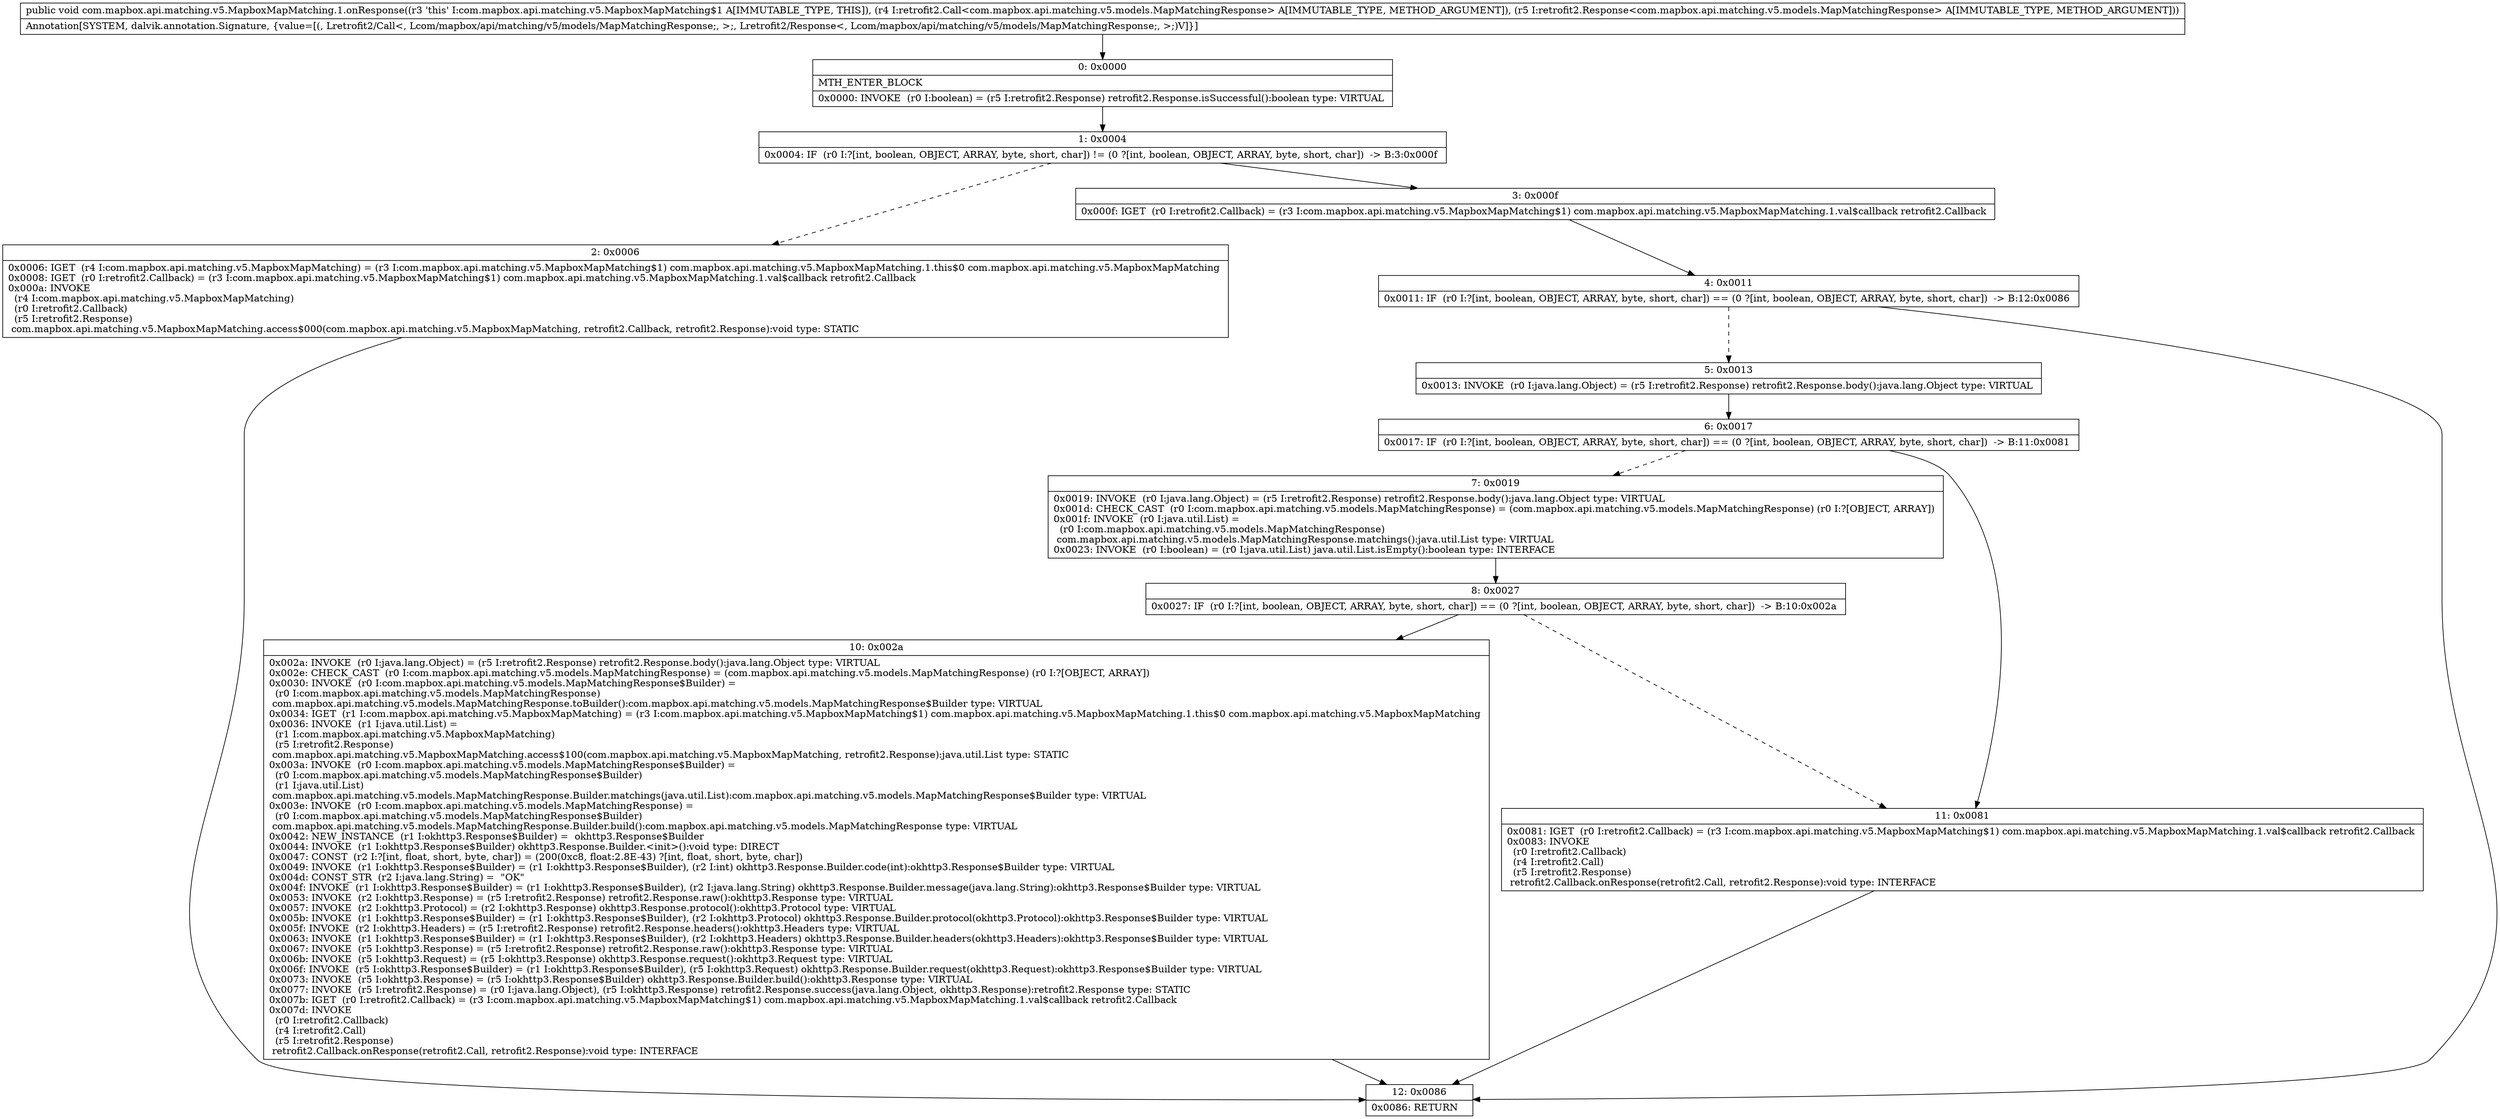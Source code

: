 digraph "CFG forcom.mapbox.api.matching.v5.MapboxMapMatching.1.onResponse(Lretrofit2\/Call;Lretrofit2\/Response;)V" {
Node_0 [shape=record,label="{0\:\ 0x0000|MTH_ENTER_BLOCK\l|0x0000: INVOKE  (r0 I:boolean) = (r5 I:retrofit2.Response) retrofit2.Response.isSuccessful():boolean type: VIRTUAL \l}"];
Node_1 [shape=record,label="{1\:\ 0x0004|0x0004: IF  (r0 I:?[int, boolean, OBJECT, ARRAY, byte, short, char]) != (0 ?[int, boolean, OBJECT, ARRAY, byte, short, char])  \-\> B:3:0x000f \l}"];
Node_2 [shape=record,label="{2\:\ 0x0006|0x0006: IGET  (r4 I:com.mapbox.api.matching.v5.MapboxMapMatching) = (r3 I:com.mapbox.api.matching.v5.MapboxMapMatching$1) com.mapbox.api.matching.v5.MapboxMapMatching.1.this$0 com.mapbox.api.matching.v5.MapboxMapMatching \l0x0008: IGET  (r0 I:retrofit2.Callback) = (r3 I:com.mapbox.api.matching.v5.MapboxMapMatching$1) com.mapbox.api.matching.v5.MapboxMapMatching.1.val$callback retrofit2.Callback \l0x000a: INVOKE  \l  (r4 I:com.mapbox.api.matching.v5.MapboxMapMatching)\l  (r0 I:retrofit2.Callback)\l  (r5 I:retrofit2.Response)\l com.mapbox.api.matching.v5.MapboxMapMatching.access$000(com.mapbox.api.matching.v5.MapboxMapMatching, retrofit2.Callback, retrofit2.Response):void type: STATIC \l}"];
Node_3 [shape=record,label="{3\:\ 0x000f|0x000f: IGET  (r0 I:retrofit2.Callback) = (r3 I:com.mapbox.api.matching.v5.MapboxMapMatching$1) com.mapbox.api.matching.v5.MapboxMapMatching.1.val$callback retrofit2.Callback \l}"];
Node_4 [shape=record,label="{4\:\ 0x0011|0x0011: IF  (r0 I:?[int, boolean, OBJECT, ARRAY, byte, short, char]) == (0 ?[int, boolean, OBJECT, ARRAY, byte, short, char])  \-\> B:12:0x0086 \l}"];
Node_5 [shape=record,label="{5\:\ 0x0013|0x0013: INVOKE  (r0 I:java.lang.Object) = (r5 I:retrofit2.Response) retrofit2.Response.body():java.lang.Object type: VIRTUAL \l}"];
Node_6 [shape=record,label="{6\:\ 0x0017|0x0017: IF  (r0 I:?[int, boolean, OBJECT, ARRAY, byte, short, char]) == (0 ?[int, boolean, OBJECT, ARRAY, byte, short, char])  \-\> B:11:0x0081 \l}"];
Node_7 [shape=record,label="{7\:\ 0x0019|0x0019: INVOKE  (r0 I:java.lang.Object) = (r5 I:retrofit2.Response) retrofit2.Response.body():java.lang.Object type: VIRTUAL \l0x001d: CHECK_CAST  (r0 I:com.mapbox.api.matching.v5.models.MapMatchingResponse) = (com.mapbox.api.matching.v5.models.MapMatchingResponse) (r0 I:?[OBJECT, ARRAY]) \l0x001f: INVOKE  (r0 I:java.util.List) = \l  (r0 I:com.mapbox.api.matching.v5.models.MapMatchingResponse)\l com.mapbox.api.matching.v5.models.MapMatchingResponse.matchings():java.util.List type: VIRTUAL \l0x0023: INVOKE  (r0 I:boolean) = (r0 I:java.util.List) java.util.List.isEmpty():boolean type: INTERFACE \l}"];
Node_8 [shape=record,label="{8\:\ 0x0027|0x0027: IF  (r0 I:?[int, boolean, OBJECT, ARRAY, byte, short, char]) == (0 ?[int, boolean, OBJECT, ARRAY, byte, short, char])  \-\> B:10:0x002a \l}"];
Node_10 [shape=record,label="{10\:\ 0x002a|0x002a: INVOKE  (r0 I:java.lang.Object) = (r5 I:retrofit2.Response) retrofit2.Response.body():java.lang.Object type: VIRTUAL \l0x002e: CHECK_CAST  (r0 I:com.mapbox.api.matching.v5.models.MapMatchingResponse) = (com.mapbox.api.matching.v5.models.MapMatchingResponse) (r0 I:?[OBJECT, ARRAY]) \l0x0030: INVOKE  (r0 I:com.mapbox.api.matching.v5.models.MapMatchingResponse$Builder) = \l  (r0 I:com.mapbox.api.matching.v5.models.MapMatchingResponse)\l com.mapbox.api.matching.v5.models.MapMatchingResponse.toBuilder():com.mapbox.api.matching.v5.models.MapMatchingResponse$Builder type: VIRTUAL \l0x0034: IGET  (r1 I:com.mapbox.api.matching.v5.MapboxMapMatching) = (r3 I:com.mapbox.api.matching.v5.MapboxMapMatching$1) com.mapbox.api.matching.v5.MapboxMapMatching.1.this$0 com.mapbox.api.matching.v5.MapboxMapMatching \l0x0036: INVOKE  (r1 I:java.util.List) = \l  (r1 I:com.mapbox.api.matching.v5.MapboxMapMatching)\l  (r5 I:retrofit2.Response)\l com.mapbox.api.matching.v5.MapboxMapMatching.access$100(com.mapbox.api.matching.v5.MapboxMapMatching, retrofit2.Response):java.util.List type: STATIC \l0x003a: INVOKE  (r0 I:com.mapbox.api.matching.v5.models.MapMatchingResponse$Builder) = \l  (r0 I:com.mapbox.api.matching.v5.models.MapMatchingResponse$Builder)\l  (r1 I:java.util.List)\l com.mapbox.api.matching.v5.models.MapMatchingResponse.Builder.matchings(java.util.List):com.mapbox.api.matching.v5.models.MapMatchingResponse$Builder type: VIRTUAL \l0x003e: INVOKE  (r0 I:com.mapbox.api.matching.v5.models.MapMatchingResponse) = \l  (r0 I:com.mapbox.api.matching.v5.models.MapMatchingResponse$Builder)\l com.mapbox.api.matching.v5.models.MapMatchingResponse.Builder.build():com.mapbox.api.matching.v5.models.MapMatchingResponse type: VIRTUAL \l0x0042: NEW_INSTANCE  (r1 I:okhttp3.Response$Builder) =  okhttp3.Response$Builder \l0x0044: INVOKE  (r1 I:okhttp3.Response$Builder) okhttp3.Response.Builder.\<init\>():void type: DIRECT \l0x0047: CONST  (r2 I:?[int, float, short, byte, char]) = (200(0xc8, float:2.8E\-43) ?[int, float, short, byte, char]) \l0x0049: INVOKE  (r1 I:okhttp3.Response$Builder) = (r1 I:okhttp3.Response$Builder), (r2 I:int) okhttp3.Response.Builder.code(int):okhttp3.Response$Builder type: VIRTUAL \l0x004d: CONST_STR  (r2 I:java.lang.String) =  \"OK\" \l0x004f: INVOKE  (r1 I:okhttp3.Response$Builder) = (r1 I:okhttp3.Response$Builder), (r2 I:java.lang.String) okhttp3.Response.Builder.message(java.lang.String):okhttp3.Response$Builder type: VIRTUAL \l0x0053: INVOKE  (r2 I:okhttp3.Response) = (r5 I:retrofit2.Response) retrofit2.Response.raw():okhttp3.Response type: VIRTUAL \l0x0057: INVOKE  (r2 I:okhttp3.Protocol) = (r2 I:okhttp3.Response) okhttp3.Response.protocol():okhttp3.Protocol type: VIRTUAL \l0x005b: INVOKE  (r1 I:okhttp3.Response$Builder) = (r1 I:okhttp3.Response$Builder), (r2 I:okhttp3.Protocol) okhttp3.Response.Builder.protocol(okhttp3.Protocol):okhttp3.Response$Builder type: VIRTUAL \l0x005f: INVOKE  (r2 I:okhttp3.Headers) = (r5 I:retrofit2.Response) retrofit2.Response.headers():okhttp3.Headers type: VIRTUAL \l0x0063: INVOKE  (r1 I:okhttp3.Response$Builder) = (r1 I:okhttp3.Response$Builder), (r2 I:okhttp3.Headers) okhttp3.Response.Builder.headers(okhttp3.Headers):okhttp3.Response$Builder type: VIRTUAL \l0x0067: INVOKE  (r5 I:okhttp3.Response) = (r5 I:retrofit2.Response) retrofit2.Response.raw():okhttp3.Response type: VIRTUAL \l0x006b: INVOKE  (r5 I:okhttp3.Request) = (r5 I:okhttp3.Response) okhttp3.Response.request():okhttp3.Request type: VIRTUAL \l0x006f: INVOKE  (r5 I:okhttp3.Response$Builder) = (r1 I:okhttp3.Response$Builder), (r5 I:okhttp3.Request) okhttp3.Response.Builder.request(okhttp3.Request):okhttp3.Response$Builder type: VIRTUAL \l0x0073: INVOKE  (r5 I:okhttp3.Response) = (r5 I:okhttp3.Response$Builder) okhttp3.Response.Builder.build():okhttp3.Response type: VIRTUAL \l0x0077: INVOKE  (r5 I:retrofit2.Response) = (r0 I:java.lang.Object), (r5 I:okhttp3.Response) retrofit2.Response.success(java.lang.Object, okhttp3.Response):retrofit2.Response type: STATIC \l0x007b: IGET  (r0 I:retrofit2.Callback) = (r3 I:com.mapbox.api.matching.v5.MapboxMapMatching$1) com.mapbox.api.matching.v5.MapboxMapMatching.1.val$callback retrofit2.Callback \l0x007d: INVOKE  \l  (r0 I:retrofit2.Callback)\l  (r4 I:retrofit2.Call)\l  (r5 I:retrofit2.Response)\l retrofit2.Callback.onResponse(retrofit2.Call, retrofit2.Response):void type: INTERFACE \l}"];
Node_11 [shape=record,label="{11\:\ 0x0081|0x0081: IGET  (r0 I:retrofit2.Callback) = (r3 I:com.mapbox.api.matching.v5.MapboxMapMatching$1) com.mapbox.api.matching.v5.MapboxMapMatching.1.val$callback retrofit2.Callback \l0x0083: INVOKE  \l  (r0 I:retrofit2.Callback)\l  (r4 I:retrofit2.Call)\l  (r5 I:retrofit2.Response)\l retrofit2.Callback.onResponse(retrofit2.Call, retrofit2.Response):void type: INTERFACE \l}"];
Node_12 [shape=record,label="{12\:\ 0x0086|0x0086: RETURN   \l}"];
MethodNode[shape=record,label="{public void com.mapbox.api.matching.v5.MapboxMapMatching.1.onResponse((r3 'this' I:com.mapbox.api.matching.v5.MapboxMapMatching$1 A[IMMUTABLE_TYPE, THIS]), (r4 I:retrofit2.Call\<com.mapbox.api.matching.v5.models.MapMatchingResponse\> A[IMMUTABLE_TYPE, METHOD_ARGUMENT]), (r5 I:retrofit2.Response\<com.mapbox.api.matching.v5.models.MapMatchingResponse\> A[IMMUTABLE_TYPE, METHOD_ARGUMENT]))  | Annotation[SYSTEM, dalvik.annotation.Signature, \{value=[(, Lretrofit2\/Call\<, Lcom\/mapbox\/api\/matching\/v5\/models\/MapMatchingResponse;, \>;, Lretrofit2\/Response\<, Lcom\/mapbox\/api\/matching\/v5\/models\/MapMatchingResponse;, \>;)V]\}]\l}"];
MethodNode -> Node_0;
Node_0 -> Node_1;
Node_1 -> Node_2[style=dashed];
Node_1 -> Node_3;
Node_2 -> Node_12;
Node_3 -> Node_4;
Node_4 -> Node_5[style=dashed];
Node_4 -> Node_12;
Node_5 -> Node_6;
Node_6 -> Node_7[style=dashed];
Node_6 -> Node_11;
Node_7 -> Node_8;
Node_8 -> Node_10;
Node_8 -> Node_11[style=dashed];
Node_10 -> Node_12;
Node_11 -> Node_12;
}

